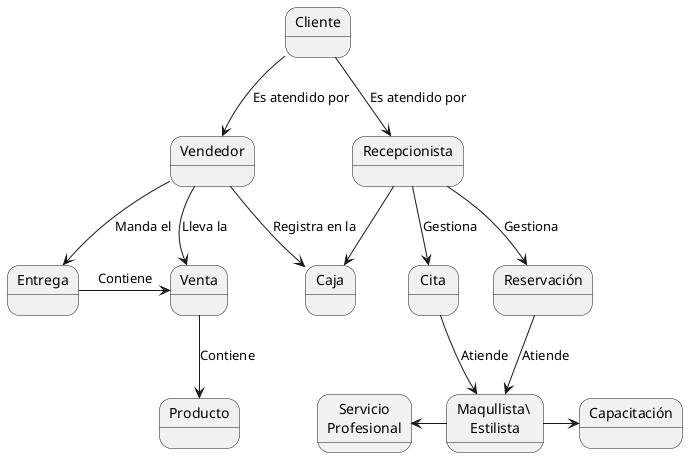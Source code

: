 @startuml
skinparam BackgroundColor transparent

state Cliente
state Venta
state Cita
state Reservación
state Vendedor
state Recepcionista
state Caja
state Producto
state Entrega
state Capacitación
state "Servicio\nProfesional" as servicio
state "Maqullista\ \nEstilista" as Especialista

Cliente --> Vendedor : Es atendido por
Cliente --> Recepcionista : Es atendido por

Vendedor --> Venta : Lleva la
Vendedor --> Caja : Registra en la
Vendedor --> Entrega: Manda el

Entrega -right-> Venta : Contiene
Venta --> Producto : Contiene

Recepcionista --> Cita : Gestiona
Recepcionista --> Reservación : Gestiona
Recepcionista --> Caja

Cita --> Especialista : Atiende
Reservación --> Especialista : Atiende

Especialista -left-> servicio
Especialista -right-> Capacitación
@enduml